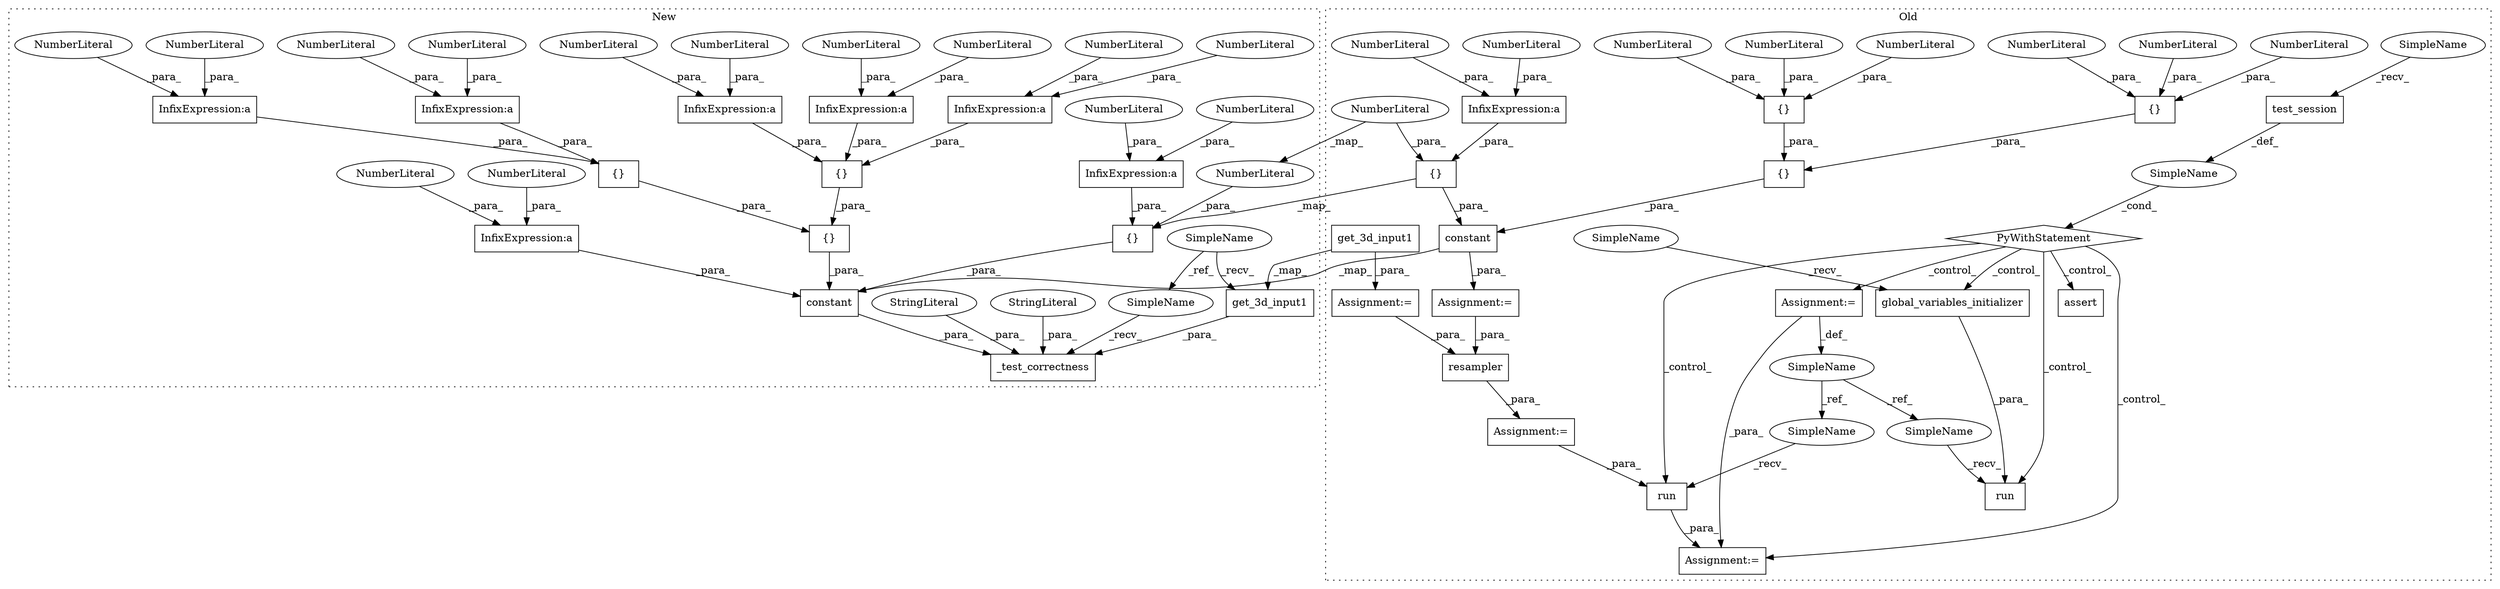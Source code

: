 digraph G {
subgraph cluster0 {
1 [label="test_session" a="32" s="2794" l="14" shape="box"];
19 [label="global_variables_initializer" a="32" s="2854" l="30" shape="box"];
20 [label="SimpleName" a="42" s="" l="" shape="ellipse"];
21 [label="PyWithStatement" a="104" s="2779,2808" l="10,2" shape="diamond"];
24 [label="get_3d_input1" a="32" s="2522" l="15" shape="box"];
25 [label="resampler" a="32" s="2752,2772" l="10,1" shape="box"];
26 [label="InfixExpression:a" a="27" s="2631" l="3" shape="box"];
27 [label="{}" a="4" s="2645,2660" l="1,1" shape="box"];
28 [label="NumberLiteral" a="34" s="2627" l="4" shape="ellipse"];
29 [label="NumberLiteral" a="34" s="2634" l="1" shape="ellipse"];
30 [label="{}" a="4" s="2644,2678" l="1,1" shape="box"];
31 [label="NumberLiteral" a="34" s="2656" l="4" shape="ellipse"];
32 [label="{}" a="4" s="2662,2677" l="1,1" shape="box"];
33 [label="NumberLiteral" a="34" s="2646" l="4" shape="ellipse"];
34 [label="NumberLiteral" a="34" s="2663" l="4" shape="ellipse"];
35 [label="NumberLiteral" a="34" s="2668" l="4" shape="ellipse"];
36 [label="NumberLiteral" a="34" s="2651" l="4" shape="ellipse"];
37 [label="NumberLiteral" a="34" s="2673" l="4" shape="ellipse"];
38 [label="{}" a="4" s="2614,2641" l="1,1" shape="box"];
40 [label="constant" a="32" s="2559,2699" l="9,1" shape="box"];
42 [label="assert" a="32" s="2929,3004" l="15,1" shape="box"];
43 [label="NumberLiteral" a="34" s="2637" l="4" shape="ellipse"];
45 [label="run" a="32" s="2908,2915" l="4,1" shape="box"];
46 [label="Assignment:=" a="7" s="2516" l="1" shape="box"];
47 [label="run" a="32" s="2839,2884" l="4,1" shape="box"];
48 [label="SimpleName" a="42" s="2822" l="4" shape="ellipse"];
49 [label="Assignment:=" a="7" s="2547" l="1" shape="box"];
50 [label="Assignment:=" a="7" s="2822" l="4" shape="box"];
52 [label="Assignment:=" a="7" s="2902" l="1" shape="box"];
54 [label="Assignment:=" a="7" s="2751" l="1" shape="box"];
63 [label="SimpleName" a="42" s="2834" l="4" shape="ellipse"];
64 [label="SimpleName" a="42" s="2903" l="4" shape="ellipse"];
66 [label="SimpleName" a="42" s="2843" l="10" shape="ellipse"];
67 [label="SimpleName" a="42" s="2789" l="4" shape="ellipse"];
label = "Old";
style="dotted";
}
subgraph cluster1 {
2 [label="_test_correctness" a="32" s="3068,3372" l="18,1" shape="box"];
3 [label="{}" a="4" s="3209,3279" l="1,1" shape="box"];
4 [label="InfixExpression:a" a="27" s="3251" l="3" shape="box"];
5 [label="InfixExpression:a" a="27" s="3262" l="3" shape="box"];
6 [label="InfixExpression:a" a="27" s="3190" l="3" shape="box"];
7 [label="InfixExpression:a" a="27" s="3273" l="3" shape="box"];
8 [label="InfixExpression:a" a="27" s="3166" l="3" shape="box"];
9 [label="NumberLiteral" a="34" s="3162" l="4" shape="ellipse"];
10 [label="NumberLiteral" a="34" s="3186" l="4" shape="ellipse"];
11 [label="NumberLiteral" a="34" s="3265" l="1" shape="ellipse"];
12 [label="NumberLiteral" a="34" s="3193" l="1" shape="ellipse"];
13 [label="NumberLiteral" a="34" s="3169" l="1" shape="ellipse"];
14 [label="NumberLiteral" a="34" s="3258" l="4" shape="ellipse"];
15 [label="NumberLiteral" a="34" s="3269" l="4" shape="ellipse"];
16 [label="NumberLiteral" a="34" s="3254" l="1" shape="ellipse"];
17 [label="NumberLiteral" a="34" s="3247" l="4" shape="ellipse"];
18 [label="NumberLiteral" a="34" s="3276" l="1" shape="ellipse"];
22 [label="SimpleName" a="42" s="3052" l="4" shape="ellipse"];
23 [label="get_3d_input1" a="32" s="3091" l="15" shape="box"];
39 [label="{}" a="4" s="3144,3171" l="1,1" shape="box"];
41 [label="constant" a="32" s="3118,3300" l="9,1" shape="box"];
44 [label="NumberLiteral" a="34" s="3145" l="4" shape="ellipse"];
51 [label="StringLiteral" a="45" s="3311" l="10" shape="ellipse"];
53 [label="StringLiteral" a="45" s="3302" l="8" shape="ellipse"];
55 [label="{}" a="4" s="3245,3278" l="1,1" shape="box"];
56 [label="InfixExpression:a" a="27" s="3227" l="3" shape="box"];
57 [label="InfixExpression:a" a="27" s="3238" l="3" shape="box"];
58 [label="{}" a="4" s="3210,3243" l="1,1" shape="box"];
59 [label="NumberLiteral" a="34" s="3230" l="1" shape="ellipse"];
60 [label="NumberLiteral" a="34" s="3223" l="4" shape="ellipse"];
61 [label="NumberLiteral" a="34" s="3234" l="4" shape="ellipse"];
62 [label="NumberLiteral" a="34" s="3241" l="1" shape="ellipse"];
65 [label="SimpleName" a="42" s="3063" l="4" shape="ellipse"];
label = "New";
style="dotted";
}
1 -> 20 [label="_def_"];
3 -> 41 [label="_para_"];
4 -> 55 [label="_para_"];
5 -> 55 [label="_para_"];
6 -> 41 [label="_para_"];
7 -> 55 [label="_para_"];
8 -> 39 [label="_para_"];
9 -> 8 [label="_para_"];
10 -> 6 [label="_para_"];
11 -> 5 [label="_para_"];
12 -> 6 [label="_para_"];
13 -> 8 [label="_para_"];
14 -> 5 [label="_para_"];
15 -> 7 [label="_para_"];
16 -> 4 [label="_para_"];
17 -> 4 [label="_para_"];
18 -> 7 [label="_para_"];
19 -> 47 [label="_para_"];
20 -> 21 [label="_cond_"];
21 -> 19 [label="_control_"];
21 -> 42 [label="_control_"];
21 -> 52 [label="_control_"];
21 -> 50 [label="_control_"];
21 -> 45 [label="_control_"];
21 -> 47 [label="_control_"];
22 -> 23 [label="_recv_"];
22 -> 65 [label="_ref_"];
23 -> 2 [label="_para_"];
24 -> 46 [label="_para_"];
24 -> 23 [label="_map_"];
25 -> 54 [label="_para_"];
26 -> 38 [label="_para_"];
27 -> 30 [label="_para_"];
28 -> 26 [label="_para_"];
29 -> 26 [label="_para_"];
30 -> 40 [label="_para_"];
31 -> 27 [label="_para_"];
32 -> 30 [label="_para_"];
33 -> 27 [label="_para_"];
34 -> 32 [label="_para_"];
35 -> 32 [label="_para_"];
36 -> 27 [label="_para_"];
37 -> 32 [label="_para_"];
38 -> 40 [label="_para_"];
38 -> 39 [label="_map_"];
39 -> 41 [label="_para_"];
40 -> 41 [label="_map_"];
40 -> 49 [label="_para_"];
41 -> 2 [label="_para_"];
43 -> 38 [label="_para_"];
43 -> 44 [label="_map_"];
44 -> 39 [label="_para_"];
45 -> 52 [label="_para_"];
46 -> 25 [label="_para_"];
48 -> 64 [label="_ref_"];
48 -> 63 [label="_ref_"];
49 -> 25 [label="_para_"];
50 -> 48 [label="_def_"];
50 -> 52 [label="_para_"];
51 -> 2 [label="_para_"];
53 -> 2 [label="_para_"];
54 -> 45 [label="_para_"];
55 -> 3 [label="_para_"];
56 -> 58 [label="_para_"];
57 -> 58 [label="_para_"];
58 -> 3 [label="_para_"];
59 -> 56 [label="_para_"];
60 -> 56 [label="_para_"];
61 -> 57 [label="_para_"];
62 -> 57 [label="_para_"];
63 -> 47 [label="_recv_"];
64 -> 45 [label="_recv_"];
65 -> 2 [label="_recv_"];
66 -> 19 [label="_recv_"];
67 -> 1 [label="_recv_"];
}